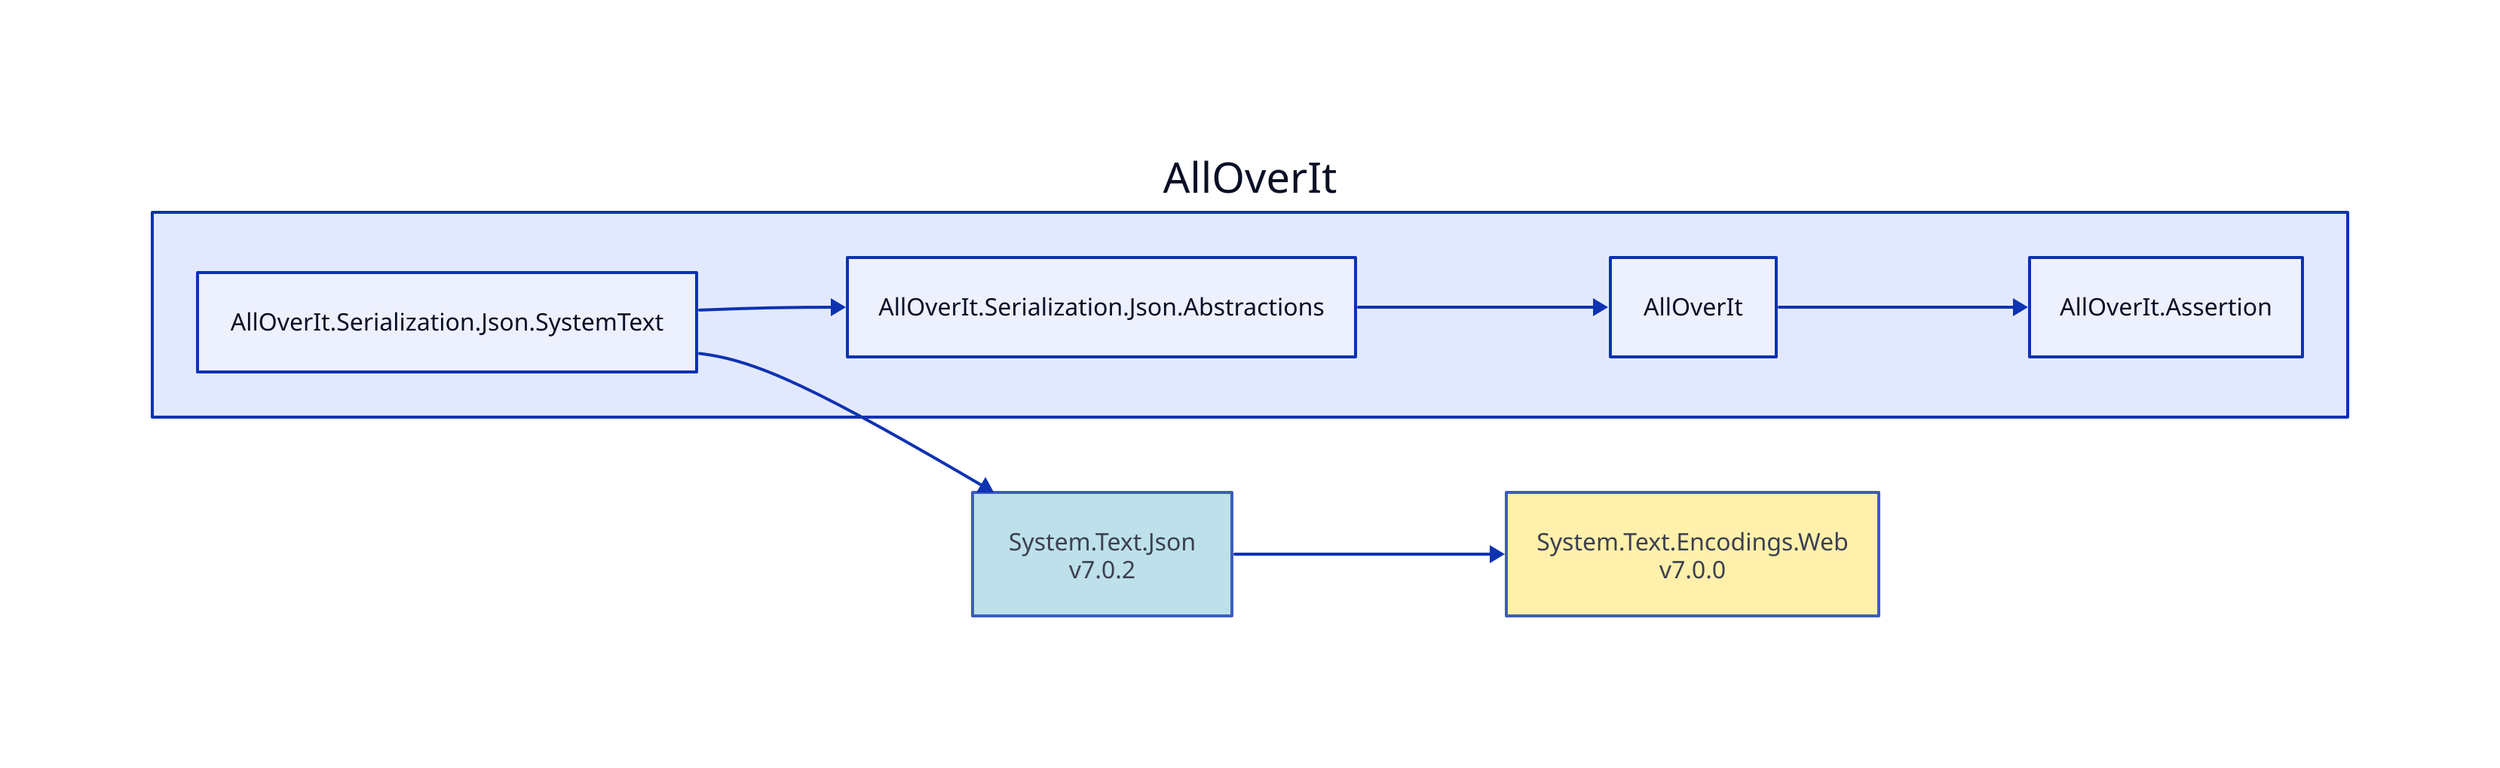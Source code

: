 direction: right

aoi: AllOverIt
aoi.alloverit-serialization-json-systemtext: AllOverIt.Serialization.Json.SystemText
system-text-json_7-0-2: System.Text.Json\nv7.0.2
system-text-json_7-0-2.style.fill: "#ADD8E6"
system-text-json_7-0-2.style.opacity: 0.8
system-text-encodings-web_7-0-0: System.Text.Encodings.Web\nv7.0.0
system-text-encodings-web_7-0-0.style.fill: "#FFEC96"
system-text-encodings-web_7-0-0.style.opacity: 0.8
system-text-encodings-web_7-0-0 <- system-text-json_7-0-2
system-text-json_7-0-2 <- aoi.alloverit-serialization-json-systemtext
aoi.alloverit-serialization-json-abstractions: AllOverIt.Serialization.Json.Abstractions
aoi.alloverit: AllOverIt
aoi.alloverit-assertion: AllOverIt.Assertion
aoi.alloverit-assertion <- aoi.alloverit
aoi.alloverit <- aoi.alloverit-serialization-json-abstractions
aoi.alloverit-serialization-json-abstractions <- aoi.alloverit-serialization-json-systemtext
